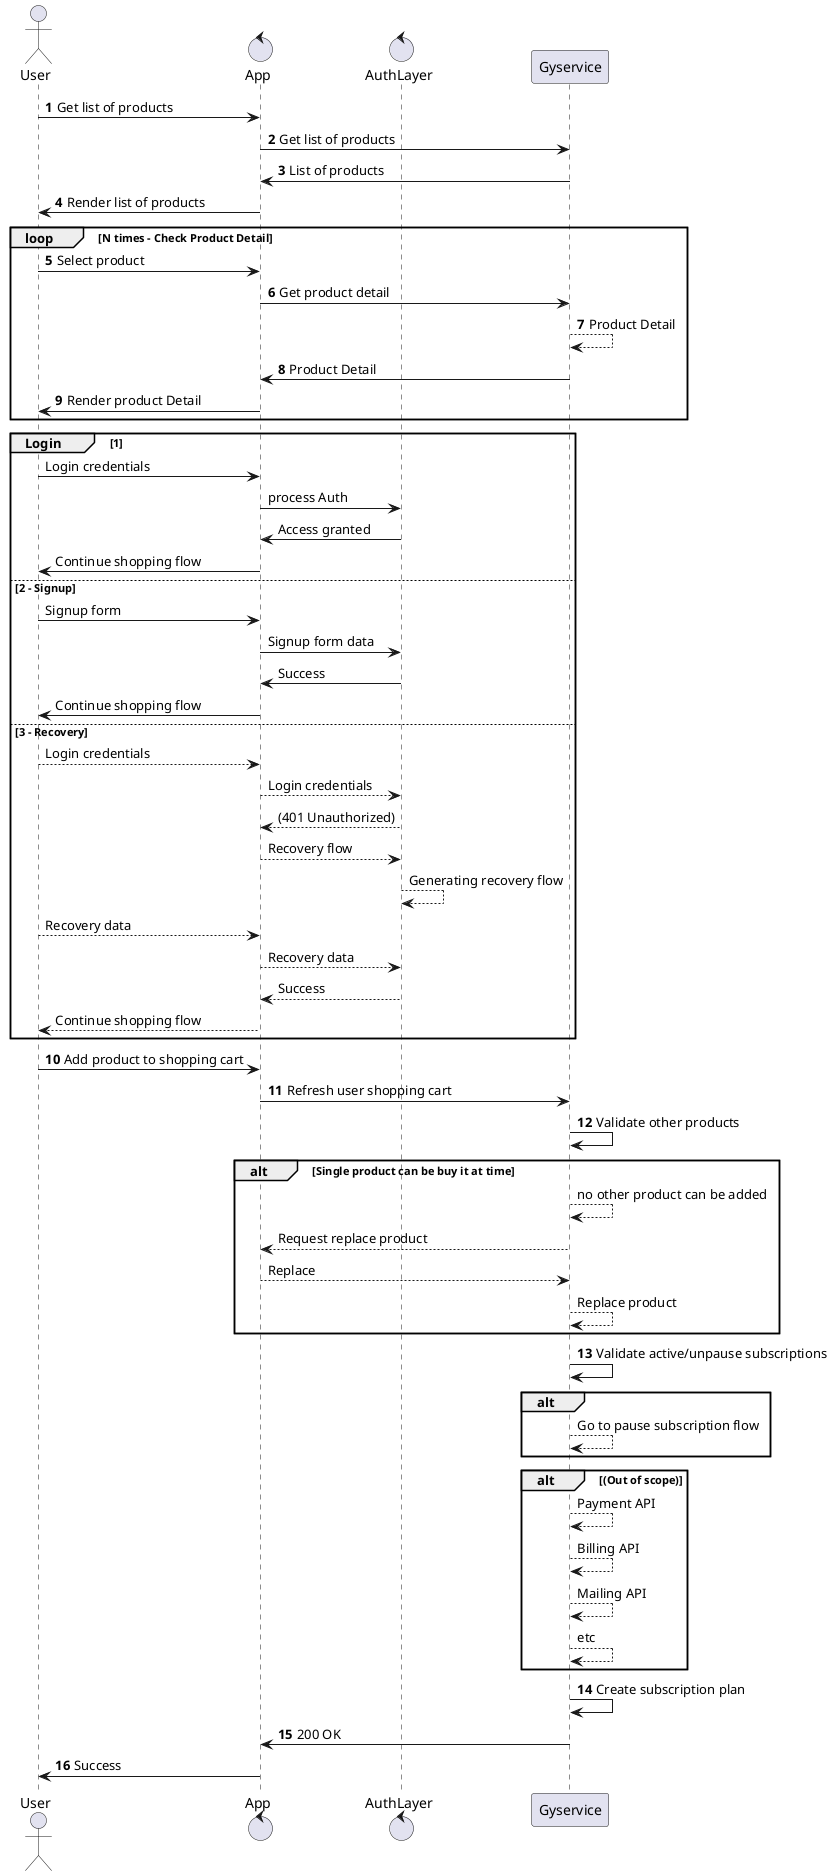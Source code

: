 @startuml

autonumber

actor User
control App
'In the scope of this exercise Authentication and Authorization Layer will be bypassed'
control AuthLayer
'Gyservice runs in internal VPC secure by AuthLayer'
participant Gyservice

User -> App: Get list of products
App -> Gyservice: Get list of products
Gyservice -> App: List of products
App -> User: Render list of products

loop N times - Check Product Detail
User -> App: Select product
App -> Gyservice: Get product detail
Gyservice --> Gyservice: Product Detail
Gyservice -> App: Product Detail
App -> User: Render product Detail
end

autonumber stop
group Login [1]
User -> App: Login credentials
App -> AuthLayer: process Auth
AuthLayer -> App: Access granted
App -> User: Continue shopping flow
else 2 - Signup
User -> App: Signup form
App -> AuthLayer: Signup form data
AuthLayer -> App: Success
App -> User: Continue shopping flow
else 3 - Recovery
User --> App: Login credentials
App --> AuthLayer: Login credentials
AuthLayer --> App: (401 Unauthorized)
App --> AuthLayer: Recovery flow
AuthLayer --> AuthLayer: Generating recovery flow
User --> App: Recovery data
App --> AuthLayer:  Recovery data
AuthLayer --> App: Success
App --> User: Continue shopping flow
end

autonumber 10
User -> App: Add product to shopping cart
App -> Gyservice: Refresh user shopping cart
Gyservice -> Gyservice: Validate other products
autonumber stop
alt Single product can be buy it at time
Gyservice --> Gyservice: no other product can be added
Gyservice --> App: Request replace product
App --> Gyservice: Replace
Gyservice --> Gyservice: Replace product
end
autonumber 13
Gyservice -> Gyservice: Validate active/unpause subscriptions
autonumber stop
alt
Gyservice --> Gyservice: Go to pause subscription flow
end
alt (Out of scope)
Gyservice --> Gyservice: Payment API
Gyservice --> Gyservice: Billing API
Gyservice --> Gyservice: Mailing API
Gyservice --> Gyservice: etc
end
autonumber 14
Gyservice -> Gyservice: Create subscription plan
Gyservice -> App: 200 OK
App -> User: Success

@enduml